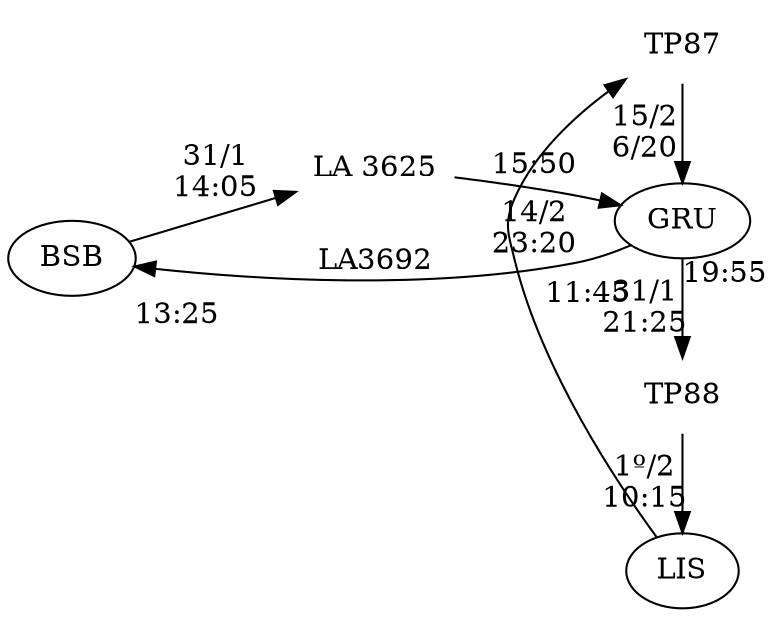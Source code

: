 digraph voos_brasil {
  rankdir=LR
  BSB -> LA3625 [label="31/1\n14:05"] 
  LA3625 -> GRU [label="15:50"]
  GRU -> BSB [taillabel="\n11:45" headlabel="\n13:25" label="LA3692"]
  LA3625 [shape=none label="LA 3625"]
  subgraph Euro {
    rank=same
    rankdir=TD
    GRU
    LIS
  subgraph TAP {
    # rank=same
    rankdir=LR
    TP88 [shape=none]
    TP87 [shape=none]
    GRU -> TP88 [label="31/1\n21:25" taillabel="19:55"]
    LIS -> TP87 [label="14/2\n23:20" tailport="W" headport="W"]
    TP88 -> LIS [label="1º/2\n10:15"] 
    TP87 -> GRU [label="15/2\n6/20"]
  }
  }
  
}